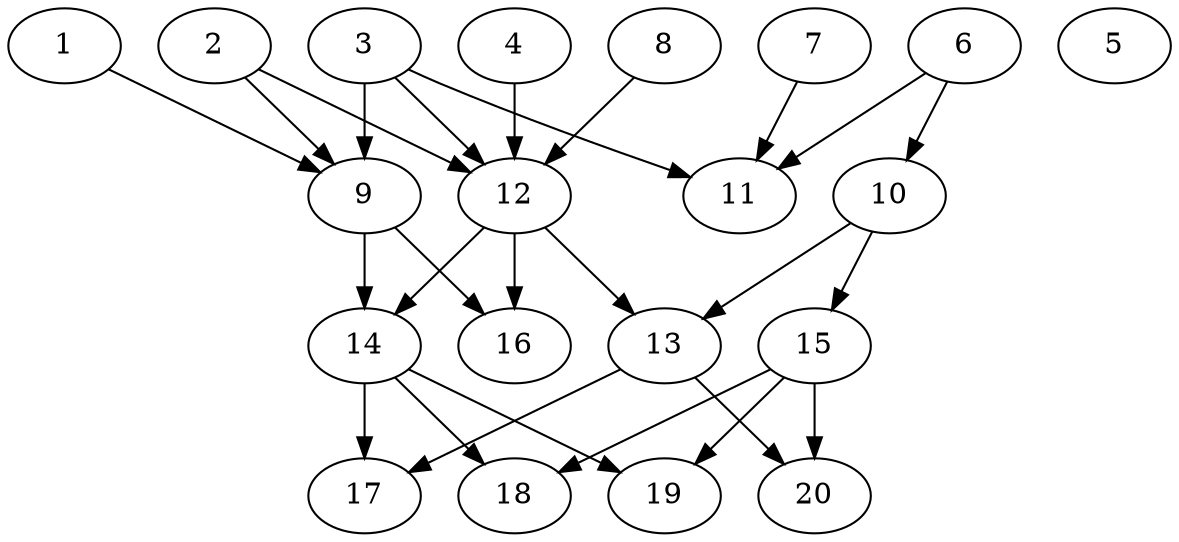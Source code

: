 // DAG automatically generated by daggen at Wed Jul 24 21:27:05 2019
// ./daggen --dot -n 20 --ccr 0.4 --fat 0.7 --regular 0.5 --density 0.5 --mindata 5242880 --maxdata 52428800 
digraph G {
  1 [size="80957440", alpha="0.16", expect_size="32382976"] 
  1 -> 9 [size ="32382976"]
  2 [size="116344320", alpha="0.19", expect_size="46537728"] 
  2 -> 9 [size ="46537728"]
  2 -> 12 [size ="46537728"]
  3 [size="66552320", alpha="0.02", expect_size="26620928"] 
  3 -> 9 [size ="26620928"]
  3 -> 11 [size ="26620928"]
  3 -> 12 [size ="26620928"]
  4 [size="36697600", alpha="0.19", expect_size="14679040"] 
  4 -> 12 [size ="14679040"]
  5 [size="55528960", alpha="0.11", expect_size="22211584"] 
  6 [size="47910400", alpha="0.13", expect_size="19164160"] 
  6 -> 10 [size ="19164160"]
  6 -> 11 [size ="19164160"]
  7 [size="95462400", alpha="0.06", expect_size="38184960"] 
  7 -> 11 [size ="38184960"]
  8 [size="69053440", alpha="0.00", expect_size="27621376"] 
  8 -> 12 [size ="27621376"]
  9 [size="127677440", alpha="0.02", expect_size="51070976"] 
  9 -> 14 [size ="51070976"]
  9 -> 16 [size ="51070976"]
  10 [size="78993920", alpha="0.03", expect_size="31597568"] 
  10 -> 13 [size ="31597568"]
  10 -> 15 [size ="31597568"]
  11 [size="63480320", alpha="0.02", expect_size="25392128"] 
  12 [size="41774080", alpha="0.11", expect_size="16709632"] 
  12 -> 13 [size ="16709632"]
  12 -> 14 [size ="16709632"]
  12 -> 16 [size ="16709632"]
  13 [size="35025920", alpha="0.11", expect_size="14010368"] 
  13 -> 17 [size ="14010368"]
  13 -> 20 [size ="14010368"]
  14 [size="45094400", alpha="0.05", expect_size="18037760"] 
  14 -> 17 [size ="18037760"]
  14 -> 18 [size ="18037760"]
  14 -> 19 [size ="18037760"]
  15 [size="41377280", alpha="0.07", expect_size="16550912"] 
  15 -> 18 [size ="16550912"]
  15 -> 19 [size ="16550912"]
  15 -> 20 [size ="16550912"]
  16 [size="103567360", alpha="0.17", expect_size="41426944"] 
  17 [size="61532160", alpha="0.06", expect_size="24612864"] 
  18 [size="96087040", alpha="0.06", expect_size="38434816"] 
  19 [size="98544640", alpha="0.20", expect_size="39417856"] 
  20 [size="110269440", alpha="0.14", expect_size="44107776"] 
}
